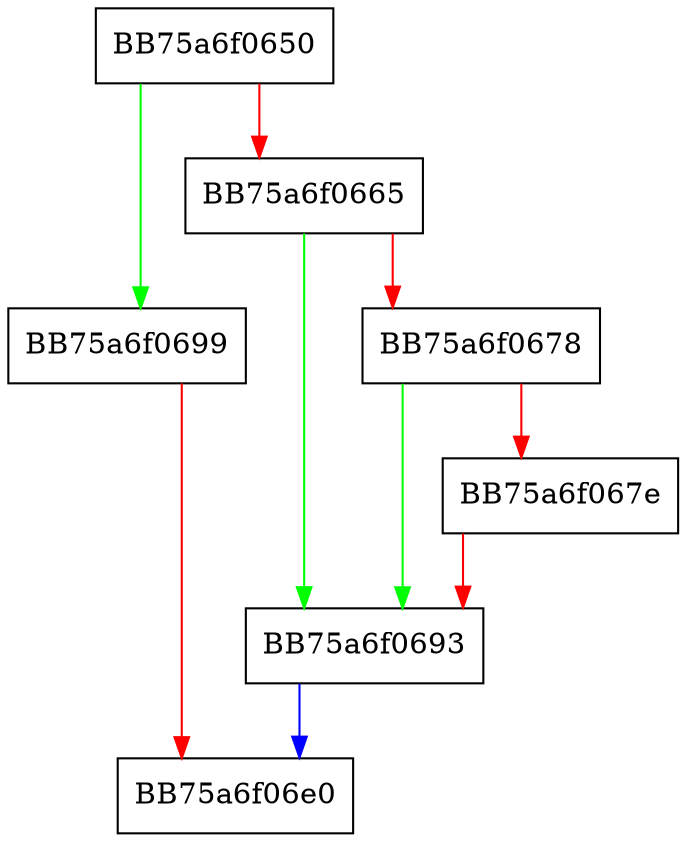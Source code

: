 digraph Read {
  node [shape="box"];
  graph [splines=ortho];
  BB75a6f0650 -> BB75a6f0699 [color="green"];
  BB75a6f0650 -> BB75a6f0665 [color="red"];
  BB75a6f0665 -> BB75a6f0693 [color="green"];
  BB75a6f0665 -> BB75a6f0678 [color="red"];
  BB75a6f0678 -> BB75a6f0693 [color="green"];
  BB75a6f0678 -> BB75a6f067e [color="red"];
  BB75a6f067e -> BB75a6f0693 [color="red"];
  BB75a6f0693 -> BB75a6f06e0 [color="blue"];
  BB75a6f0699 -> BB75a6f06e0 [color="red"];
}